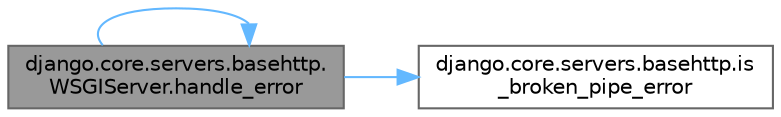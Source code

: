 digraph "django.core.servers.basehttp.WSGIServer.handle_error"
{
 // LATEX_PDF_SIZE
  bgcolor="transparent";
  edge [fontname=Helvetica,fontsize=10,labelfontname=Helvetica,labelfontsize=10];
  node [fontname=Helvetica,fontsize=10,shape=box,height=0.2,width=0.4];
  rankdir="LR";
  Node1 [id="Node000001",label="django.core.servers.basehttp.\lWSGIServer.handle_error",height=0.2,width=0.4,color="gray40", fillcolor="grey60", style="filled", fontcolor="black",tooltip=" "];
  Node1 -> Node1 [id="edge1_Node000001_Node000001",color="steelblue1",style="solid",tooltip=" "];
  Node1 -> Node2 [id="edge2_Node000001_Node000002",color="steelblue1",style="solid",tooltip=" "];
  Node2 [id="Node000002",label="django.core.servers.basehttp.is\l_broken_pipe_error",height=0.2,width=0.4,color="grey40", fillcolor="white", style="filled",URL="$namespacedjango_1_1core_1_1servers_1_1basehttp.html#a7e32dc7e77685adea0f2280aadc0e6b9",tooltip=" "];
}
